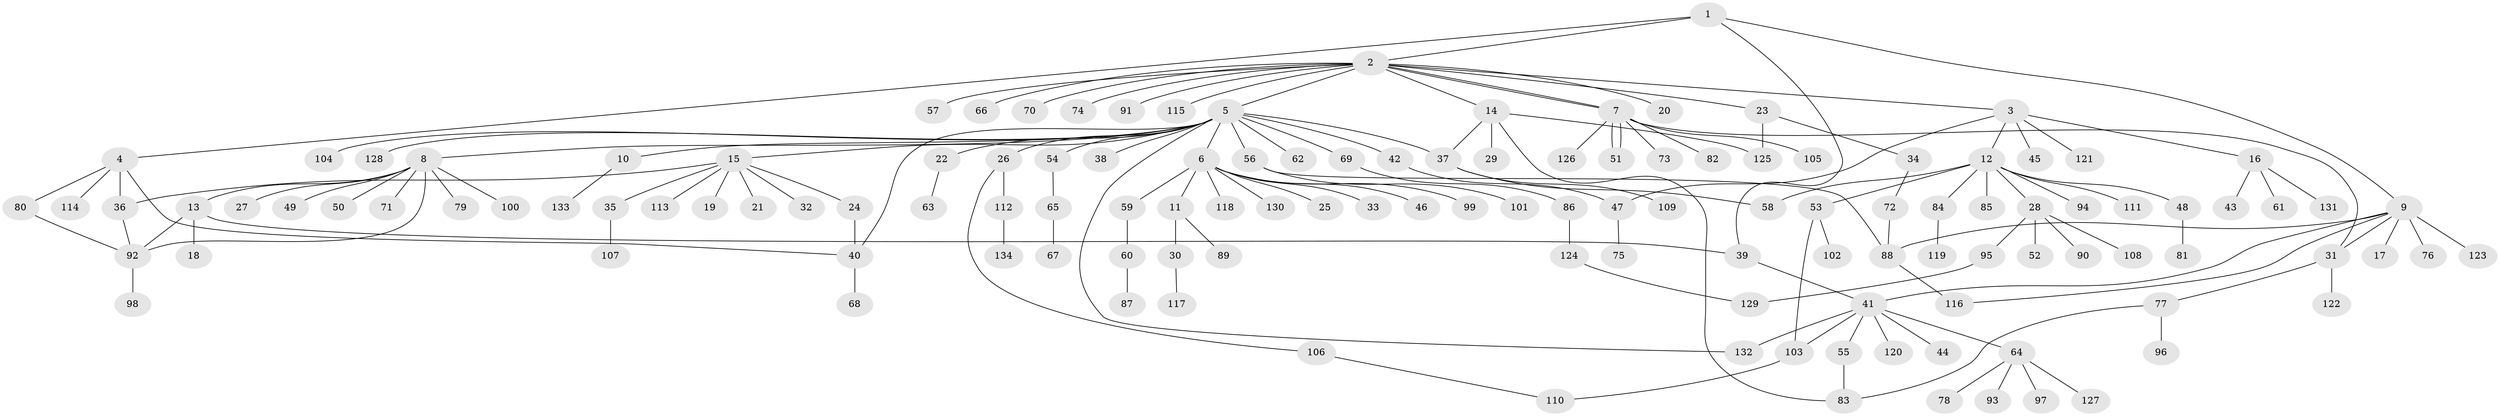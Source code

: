 // coarse degree distribution, {4: 0.06172839506172839, 7: 0.037037037037037035, 5: 0.012345679012345678, 3: 0.1728395061728395, 17: 0.012345679012345678, 8: 0.024691358024691357, 6: 0.024691358024691357, 1: 0.48148148148148145, 2: 0.1728395061728395}
// Generated by graph-tools (version 1.1) at 2025/50/03/04/25 22:50:40]
// undirected, 134 vertices, 157 edges
graph export_dot {
  node [color=gray90,style=filled];
  1;
  2;
  3;
  4;
  5;
  6;
  7;
  8;
  9;
  10;
  11;
  12;
  13;
  14;
  15;
  16;
  17;
  18;
  19;
  20;
  21;
  22;
  23;
  24;
  25;
  26;
  27;
  28;
  29;
  30;
  31;
  32;
  33;
  34;
  35;
  36;
  37;
  38;
  39;
  40;
  41;
  42;
  43;
  44;
  45;
  46;
  47;
  48;
  49;
  50;
  51;
  52;
  53;
  54;
  55;
  56;
  57;
  58;
  59;
  60;
  61;
  62;
  63;
  64;
  65;
  66;
  67;
  68;
  69;
  70;
  71;
  72;
  73;
  74;
  75;
  76;
  77;
  78;
  79;
  80;
  81;
  82;
  83;
  84;
  85;
  86;
  87;
  88;
  89;
  90;
  91;
  92;
  93;
  94;
  95;
  96;
  97;
  98;
  99;
  100;
  101;
  102;
  103;
  104;
  105;
  106;
  107;
  108;
  109;
  110;
  111;
  112;
  113;
  114;
  115;
  116;
  117;
  118;
  119;
  120;
  121;
  122;
  123;
  124;
  125;
  126;
  127;
  128;
  129;
  130;
  131;
  132;
  133;
  134;
  1 -- 2;
  1 -- 4;
  1 -- 9;
  1 -- 39;
  2 -- 3;
  2 -- 5;
  2 -- 7;
  2 -- 7;
  2 -- 14;
  2 -- 20;
  2 -- 23;
  2 -- 57;
  2 -- 66;
  2 -- 70;
  2 -- 74;
  2 -- 91;
  2 -- 115;
  3 -- 12;
  3 -- 16;
  3 -- 45;
  3 -- 47;
  3 -- 121;
  4 -- 36;
  4 -- 40;
  4 -- 80;
  4 -- 114;
  5 -- 6;
  5 -- 8;
  5 -- 10;
  5 -- 15;
  5 -- 22;
  5 -- 26;
  5 -- 37;
  5 -- 38;
  5 -- 40;
  5 -- 42;
  5 -- 54;
  5 -- 56;
  5 -- 62;
  5 -- 69;
  5 -- 104;
  5 -- 128;
  5 -- 132;
  6 -- 11;
  6 -- 25;
  6 -- 33;
  6 -- 46;
  6 -- 59;
  6 -- 99;
  6 -- 118;
  6 -- 130;
  7 -- 31;
  7 -- 51;
  7 -- 51;
  7 -- 73;
  7 -- 82;
  7 -- 105;
  7 -- 126;
  8 -- 13;
  8 -- 27;
  8 -- 49;
  8 -- 50;
  8 -- 71;
  8 -- 79;
  8 -- 92;
  8 -- 100;
  9 -- 17;
  9 -- 31;
  9 -- 41;
  9 -- 76;
  9 -- 88;
  9 -- 116;
  9 -- 123;
  10 -- 133;
  11 -- 30;
  11 -- 89;
  12 -- 28;
  12 -- 48;
  12 -- 53;
  12 -- 58;
  12 -- 84;
  12 -- 85;
  12 -- 94;
  12 -- 111;
  13 -- 18;
  13 -- 39;
  13 -- 92;
  14 -- 29;
  14 -- 37;
  14 -- 83;
  14 -- 125;
  15 -- 19;
  15 -- 21;
  15 -- 24;
  15 -- 32;
  15 -- 35;
  15 -- 36;
  15 -- 113;
  16 -- 43;
  16 -- 61;
  16 -- 131;
  22 -- 63;
  23 -- 34;
  23 -- 125;
  24 -- 40;
  26 -- 106;
  26 -- 112;
  28 -- 52;
  28 -- 90;
  28 -- 95;
  28 -- 108;
  30 -- 117;
  31 -- 77;
  31 -- 122;
  34 -- 72;
  35 -- 107;
  36 -- 92;
  37 -- 58;
  37 -- 109;
  39 -- 41;
  40 -- 68;
  41 -- 44;
  41 -- 55;
  41 -- 64;
  41 -- 103;
  41 -- 120;
  41 -- 132;
  42 -- 47;
  47 -- 75;
  48 -- 81;
  53 -- 102;
  53 -- 103;
  54 -- 65;
  55 -- 83;
  56 -- 88;
  56 -- 101;
  59 -- 60;
  60 -- 87;
  64 -- 78;
  64 -- 93;
  64 -- 97;
  64 -- 127;
  65 -- 67;
  69 -- 86;
  72 -- 88;
  77 -- 83;
  77 -- 96;
  80 -- 92;
  84 -- 119;
  86 -- 124;
  88 -- 116;
  92 -- 98;
  95 -- 129;
  103 -- 110;
  106 -- 110;
  112 -- 134;
  124 -- 129;
}
